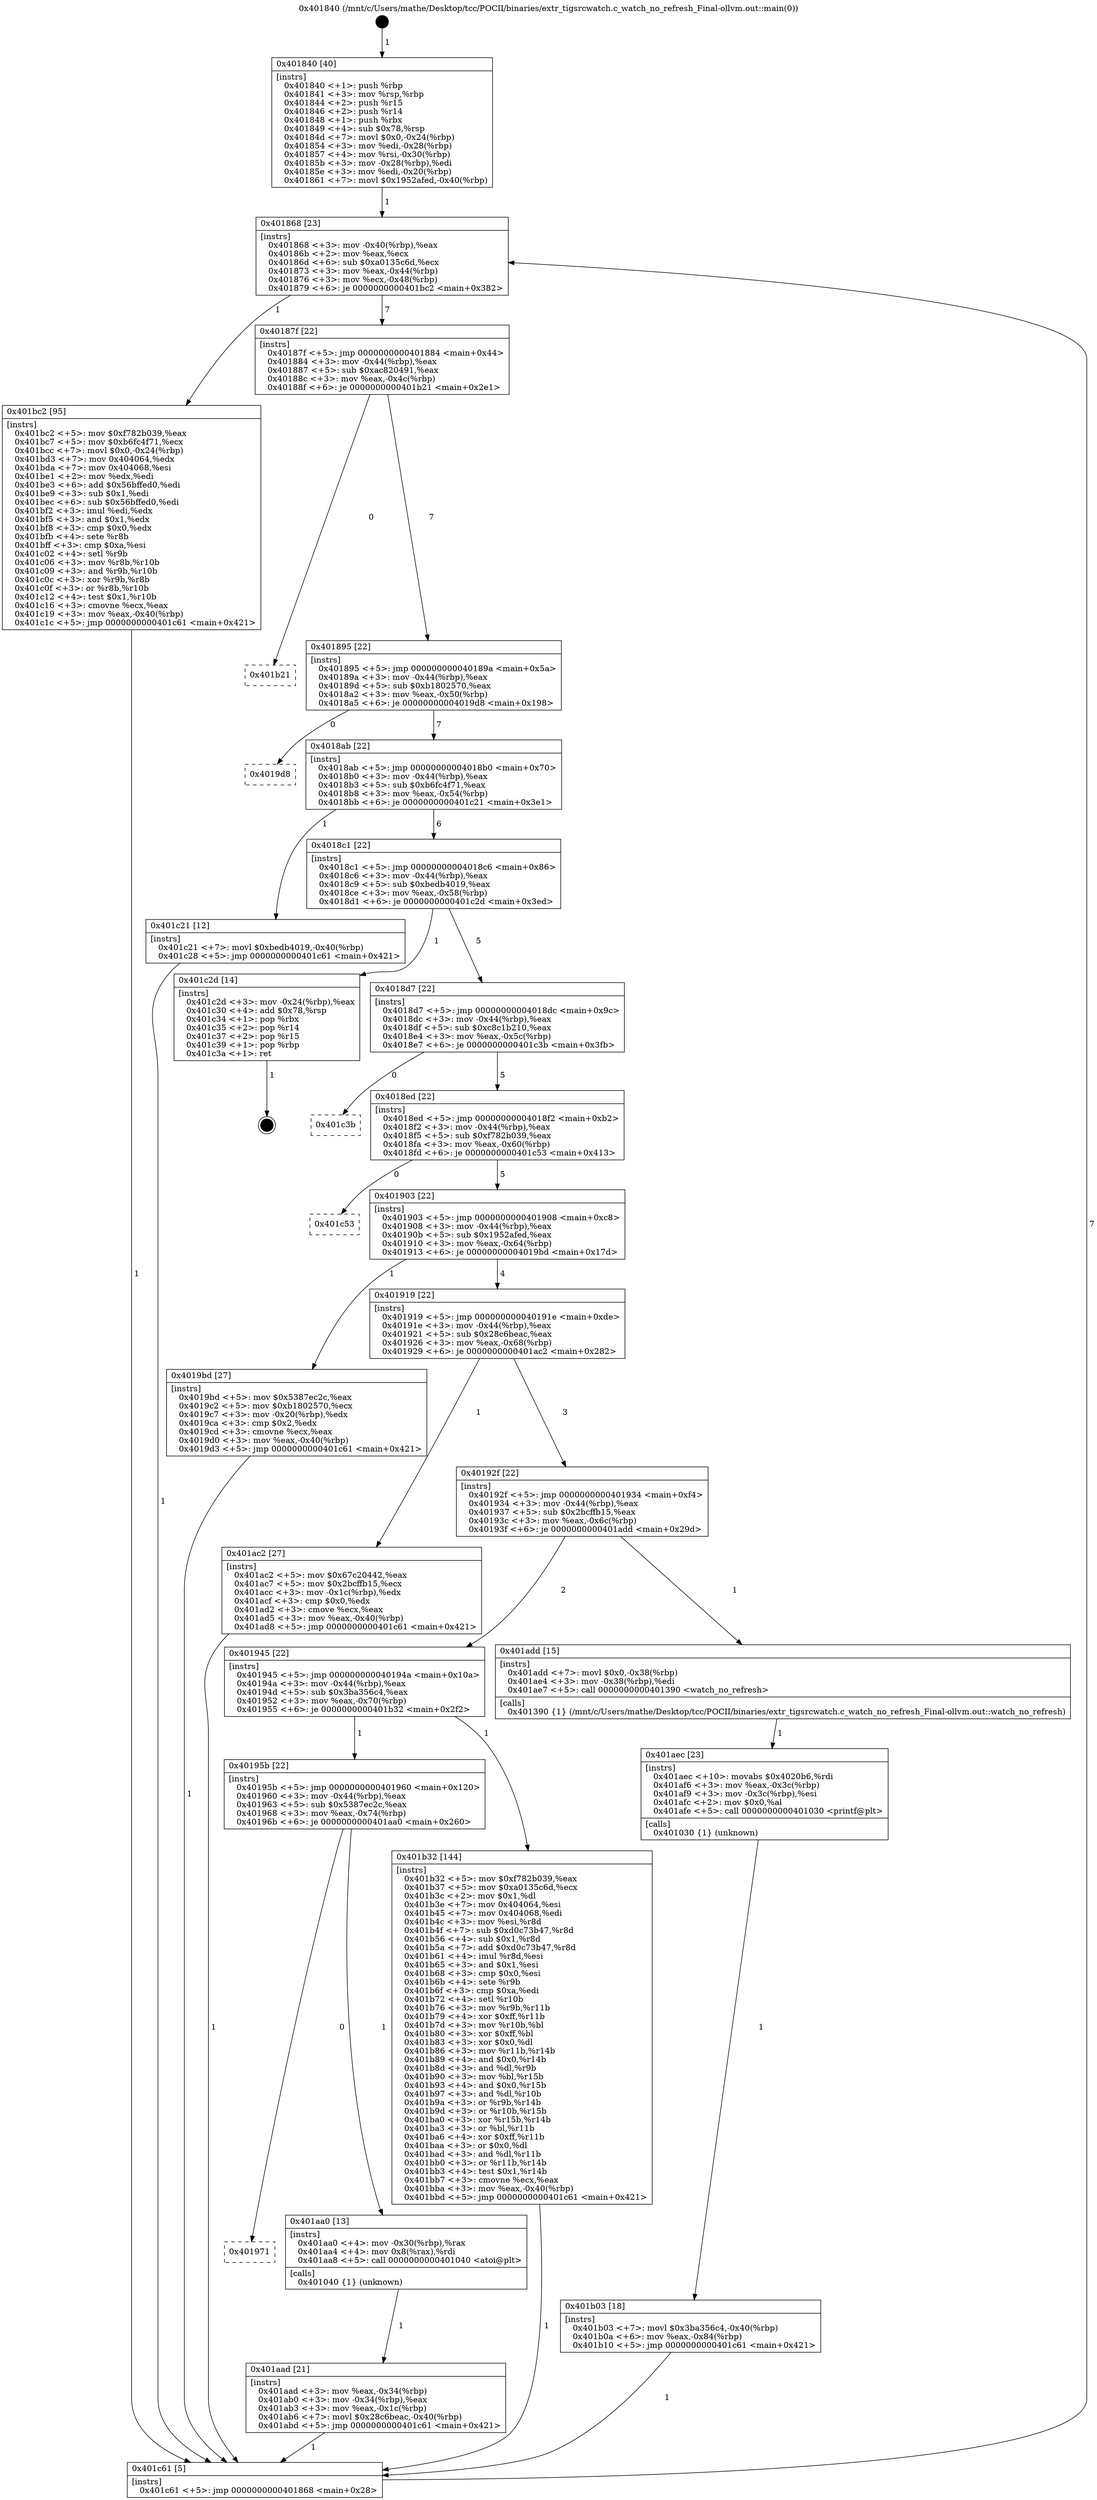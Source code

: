 digraph "0x401840" {
  label = "0x401840 (/mnt/c/Users/mathe/Desktop/tcc/POCII/binaries/extr_tigsrcwatch.c_watch_no_refresh_Final-ollvm.out::main(0))"
  labelloc = "t"
  node[shape=record]

  Entry [label="",width=0.3,height=0.3,shape=circle,fillcolor=black,style=filled]
  "0x401868" [label="{
     0x401868 [23]\l
     | [instrs]\l
     &nbsp;&nbsp;0x401868 \<+3\>: mov -0x40(%rbp),%eax\l
     &nbsp;&nbsp;0x40186b \<+2\>: mov %eax,%ecx\l
     &nbsp;&nbsp;0x40186d \<+6\>: sub $0xa0135c6d,%ecx\l
     &nbsp;&nbsp;0x401873 \<+3\>: mov %eax,-0x44(%rbp)\l
     &nbsp;&nbsp;0x401876 \<+3\>: mov %ecx,-0x48(%rbp)\l
     &nbsp;&nbsp;0x401879 \<+6\>: je 0000000000401bc2 \<main+0x382\>\l
  }"]
  "0x401bc2" [label="{
     0x401bc2 [95]\l
     | [instrs]\l
     &nbsp;&nbsp;0x401bc2 \<+5\>: mov $0xf782b039,%eax\l
     &nbsp;&nbsp;0x401bc7 \<+5\>: mov $0xb6fc4f71,%ecx\l
     &nbsp;&nbsp;0x401bcc \<+7\>: movl $0x0,-0x24(%rbp)\l
     &nbsp;&nbsp;0x401bd3 \<+7\>: mov 0x404064,%edx\l
     &nbsp;&nbsp;0x401bda \<+7\>: mov 0x404068,%esi\l
     &nbsp;&nbsp;0x401be1 \<+2\>: mov %edx,%edi\l
     &nbsp;&nbsp;0x401be3 \<+6\>: add $0x56bffed0,%edi\l
     &nbsp;&nbsp;0x401be9 \<+3\>: sub $0x1,%edi\l
     &nbsp;&nbsp;0x401bec \<+6\>: sub $0x56bffed0,%edi\l
     &nbsp;&nbsp;0x401bf2 \<+3\>: imul %edi,%edx\l
     &nbsp;&nbsp;0x401bf5 \<+3\>: and $0x1,%edx\l
     &nbsp;&nbsp;0x401bf8 \<+3\>: cmp $0x0,%edx\l
     &nbsp;&nbsp;0x401bfb \<+4\>: sete %r8b\l
     &nbsp;&nbsp;0x401bff \<+3\>: cmp $0xa,%esi\l
     &nbsp;&nbsp;0x401c02 \<+4\>: setl %r9b\l
     &nbsp;&nbsp;0x401c06 \<+3\>: mov %r8b,%r10b\l
     &nbsp;&nbsp;0x401c09 \<+3\>: and %r9b,%r10b\l
     &nbsp;&nbsp;0x401c0c \<+3\>: xor %r9b,%r8b\l
     &nbsp;&nbsp;0x401c0f \<+3\>: or %r8b,%r10b\l
     &nbsp;&nbsp;0x401c12 \<+4\>: test $0x1,%r10b\l
     &nbsp;&nbsp;0x401c16 \<+3\>: cmovne %ecx,%eax\l
     &nbsp;&nbsp;0x401c19 \<+3\>: mov %eax,-0x40(%rbp)\l
     &nbsp;&nbsp;0x401c1c \<+5\>: jmp 0000000000401c61 \<main+0x421\>\l
  }"]
  "0x40187f" [label="{
     0x40187f [22]\l
     | [instrs]\l
     &nbsp;&nbsp;0x40187f \<+5\>: jmp 0000000000401884 \<main+0x44\>\l
     &nbsp;&nbsp;0x401884 \<+3\>: mov -0x44(%rbp),%eax\l
     &nbsp;&nbsp;0x401887 \<+5\>: sub $0xac820491,%eax\l
     &nbsp;&nbsp;0x40188c \<+3\>: mov %eax,-0x4c(%rbp)\l
     &nbsp;&nbsp;0x40188f \<+6\>: je 0000000000401b21 \<main+0x2e1\>\l
  }"]
  Exit [label="",width=0.3,height=0.3,shape=circle,fillcolor=black,style=filled,peripheries=2]
  "0x401b21" [label="{
     0x401b21\l
  }", style=dashed]
  "0x401895" [label="{
     0x401895 [22]\l
     | [instrs]\l
     &nbsp;&nbsp;0x401895 \<+5\>: jmp 000000000040189a \<main+0x5a\>\l
     &nbsp;&nbsp;0x40189a \<+3\>: mov -0x44(%rbp),%eax\l
     &nbsp;&nbsp;0x40189d \<+5\>: sub $0xb1802570,%eax\l
     &nbsp;&nbsp;0x4018a2 \<+3\>: mov %eax,-0x50(%rbp)\l
     &nbsp;&nbsp;0x4018a5 \<+6\>: je 00000000004019d8 \<main+0x198\>\l
  }"]
  "0x401b03" [label="{
     0x401b03 [18]\l
     | [instrs]\l
     &nbsp;&nbsp;0x401b03 \<+7\>: movl $0x3ba356c4,-0x40(%rbp)\l
     &nbsp;&nbsp;0x401b0a \<+6\>: mov %eax,-0x84(%rbp)\l
     &nbsp;&nbsp;0x401b10 \<+5\>: jmp 0000000000401c61 \<main+0x421\>\l
  }"]
  "0x4019d8" [label="{
     0x4019d8\l
  }", style=dashed]
  "0x4018ab" [label="{
     0x4018ab [22]\l
     | [instrs]\l
     &nbsp;&nbsp;0x4018ab \<+5\>: jmp 00000000004018b0 \<main+0x70\>\l
     &nbsp;&nbsp;0x4018b0 \<+3\>: mov -0x44(%rbp),%eax\l
     &nbsp;&nbsp;0x4018b3 \<+5\>: sub $0xb6fc4f71,%eax\l
     &nbsp;&nbsp;0x4018b8 \<+3\>: mov %eax,-0x54(%rbp)\l
     &nbsp;&nbsp;0x4018bb \<+6\>: je 0000000000401c21 \<main+0x3e1\>\l
  }"]
  "0x401aec" [label="{
     0x401aec [23]\l
     | [instrs]\l
     &nbsp;&nbsp;0x401aec \<+10\>: movabs $0x4020b6,%rdi\l
     &nbsp;&nbsp;0x401af6 \<+3\>: mov %eax,-0x3c(%rbp)\l
     &nbsp;&nbsp;0x401af9 \<+3\>: mov -0x3c(%rbp),%esi\l
     &nbsp;&nbsp;0x401afc \<+2\>: mov $0x0,%al\l
     &nbsp;&nbsp;0x401afe \<+5\>: call 0000000000401030 \<printf@plt\>\l
     | [calls]\l
     &nbsp;&nbsp;0x401030 \{1\} (unknown)\l
  }"]
  "0x401c21" [label="{
     0x401c21 [12]\l
     | [instrs]\l
     &nbsp;&nbsp;0x401c21 \<+7\>: movl $0xbedb4019,-0x40(%rbp)\l
     &nbsp;&nbsp;0x401c28 \<+5\>: jmp 0000000000401c61 \<main+0x421\>\l
  }"]
  "0x4018c1" [label="{
     0x4018c1 [22]\l
     | [instrs]\l
     &nbsp;&nbsp;0x4018c1 \<+5\>: jmp 00000000004018c6 \<main+0x86\>\l
     &nbsp;&nbsp;0x4018c6 \<+3\>: mov -0x44(%rbp),%eax\l
     &nbsp;&nbsp;0x4018c9 \<+5\>: sub $0xbedb4019,%eax\l
     &nbsp;&nbsp;0x4018ce \<+3\>: mov %eax,-0x58(%rbp)\l
     &nbsp;&nbsp;0x4018d1 \<+6\>: je 0000000000401c2d \<main+0x3ed\>\l
  }"]
  "0x401aad" [label="{
     0x401aad [21]\l
     | [instrs]\l
     &nbsp;&nbsp;0x401aad \<+3\>: mov %eax,-0x34(%rbp)\l
     &nbsp;&nbsp;0x401ab0 \<+3\>: mov -0x34(%rbp),%eax\l
     &nbsp;&nbsp;0x401ab3 \<+3\>: mov %eax,-0x1c(%rbp)\l
     &nbsp;&nbsp;0x401ab6 \<+7\>: movl $0x28c6beac,-0x40(%rbp)\l
     &nbsp;&nbsp;0x401abd \<+5\>: jmp 0000000000401c61 \<main+0x421\>\l
  }"]
  "0x401c2d" [label="{
     0x401c2d [14]\l
     | [instrs]\l
     &nbsp;&nbsp;0x401c2d \<+3\>: mov -0x24(%rbp),%eax\l
     &nbsp;&nbsp;0x401c30 \<+4\>: add $0x78,%rsp\l
     &nbsp;&nbsp;0x401c34 \<+1\>: pop %rbx\l
     &nbsp;&nbsp;0x401c35 \<+2\>: pop %r14\l
     &nbsp;&nbsp;0x401c37 \<+2\>: pop %r15\l
     &nbsp;&nbsp;0x401c39 \<+1\>: pop %rbp\l
     &nbsp;&nbsp;0x401c3a \<+1\>: ret\l
  }"]
  "0x4018d7" [label="{
     0x4018d7 [22]\l
     | [instrs]\l
     &nbsp;&nbsp;0x4018d7 \<+5\>: jmp 00000000004018dc \<main+0x9c\>\l
     &nbsp;&nbsp;0x4018dc \<+3\>: mov -0x44(%rbp),%eax\l
     &nbsp;&nbsp;0x4018df \<+5\>: sub $0xc8c1b210,%eax\l
     &nbsp;&nbsp;0x4018e4 \<+3\>: mov %eax,-0x5c(%rbp)\l
     &nbsp;&nbsp;0x4018e7 \<+6\>: je 0000000000401c3b \<main+0x3fb\>\l
  }"]
  "0x401971" [label="{
     0x401971\l
  }", style=dashed]
  "0x401c3b" [label="{
     0x401c3b\l
  }", style=dashed]
  "0x4018ed" [label="{
     0x4018ed [22]\l
     | [instrs]\l
     &nbsp;&nbsp;0x4018ed \<+5\>: jmp 00000000004018f2 \<main+0xb2\>\l
     &nbsp;&nbsp;0x4018f2 \<+3\>: mov -0x44(%rbp),%eax\l
     &nbsp;&nbsp;0x4018f5 \<+5\>: sub $0xf782b039,%eax\l
     &nbsp;&nbsp;0x4018fa \<+3\>: mov %eax,-0x60(%rbp)\l
     &nbsp;&nbsp;0x4018fd \<+6\>: je 0000000000401c53 \<main+0x413\>\l
  }"]
  "0x401aa0" [label="{
     0x401aa0 [13]\l
     | [instrs]\l
     &nbsp;&nbsp;0x401aa0 \<+4\>: mov -0x30(%rbp),%rax\l
     &nbsp;&nbsp;0x401aa4 \<+4\>: mov 0x8(%rax),%rdi\l
     &nbsp;&nbsp;0x401aa8 \<+5\>: call 0000000000401040 \<atoi@plt\>\l
     | [calls]\l
     &nbsp;&nbsp;0x401040 \{1\} (unknown)\l
  }"]
  "0x401c53" [label="{
     0x401c53\l
  }", style=dashed]
  "0x401903" [label="{
     0x401903 [22]\l
     | [instrs]\l
     &nbsp;&nbsp;0x401903 \<+5\>: jmp 0000000000401908 \<main+0xc8\>\l
     &nbsp;&nbsp;0x401908 \<+3\>: mov -0x44(%rbp),%eax\l
     &nbsp;&nbsp;0x40190b \<+5\>: sub $0x1952afed,%eax\l
     &nbsp;&nbsp;0x401910 \<+3\>: mov %eax,-0x64(%rbp)\l
     &nbsp;&nbsp;0x401913 \<+6\>: je 00000000004019bd \<main+0x17d\>\l
  }"]
  "0x40195b" [label="{
     0x40195b [22]\l
     | [instrs]\l
     &nbsp;&nbsp;0x40195b \<+5\>: jmp 0000000000401960 \<main+0x120\>\l
     &nbsp;&nbsp;0x401960 \<+3\>: mov -0x44(%rbp),%eax\l
     &nbsp;&nbsp;0x401963 \<+5\>: sub $0x5387ec2c,%eax\l
     &nbsp;&nbsp;0x401968 \<+3\>: mov %eax,-0x74(%rbp)\l
     &nbsp;&nbsp;0x40196b \<+6\>: je 0000000000401aa0 \<main+0x260\>\l
  }"]
  "0x4019bd" [label="{
     0x4019bd [27]\l
     | [instrs]\l
     &nbsp;&nbsp;0x4019bd \<+5\>: mov $0x5387ec2c,%eax\l
     &nbsp;&nbsp;0x4019c2 \<+5\>: mov $0xb1802570,%ecx\l
     &nbsp;&nbsp;0x4019c7 \<+3\>: mov -0x20(%rbp),%edx\l
     &nbsp;&nbsp;0x4019ca \<+3\>: cmp $0x2,%edx\l
     &nbsp;&nbsp;0x4019cd \<+3\>: cmovne %ecx,%eax\l
     &nbsp;&nbsp;0x4019d0 \<+3\>: mov %eax,-0x40(%rbp)\l
     &nbsp;&nbsp;0x4019d3 \<+5\>: jmp 0000000000401c61 \<main+0x421\>\l
  }"]
  "0x401919" [label="{
     0x401919 [22]\l
     | [instrs]\l
     &nbsp;&nbsp;0x401919 \<+5\>: jmp 000000000040191e \<main+0xde\>\l
     &nbsp;&nbsp;0x40191e \<+3\>: mov -0x44(%rbp),%eax\l
     &nbsp;&nbsp;0x401921 \<+5\>: sub $0x28c6beac,%eax\l
     &nbsp;&nbsp;0x401926 \<+3\>: mov %eax,-0x68(%rbp)\l
     &nbsp;&nbsp;0x401929 \<+6\>: je 0000000000401ac2 \<main+0x282\>\l
  }"]
  "0x401c61" [label="{
     0x401c61 [5]\l
     | [instrs]\l
     &nbsp;&nbsp;0x401c61 \<+5\>: jmp 0000000000401868 \<main+0x28\>\l
  }"]
  "0x401840" [label="{
     0x401840 [40]\l
     | [instrs]\l
     &nbsp;&nbsp;0x401840 \<+1\>: push %rbp\l
     &nbsp;&nbsp;0x401841 \<+3\>: mov %rsp,%rbp\l
     &nbsp;&nbsp;0x401844 \<+2\>: push %r15\l
     &nbsp;&nbsp;0x401846 \<+2\>: push %r14\l
     &nbsp;&nbsp;0x401848 \<+1\>: push %rbx\l
     &nbsp;&nbsp;0x401849 \<+4\>: sub $0x78,%rsp\l
     &nbsp;&nbsp;0x40184d \<+7\>: movl $0x0,-0x24(%rbp)\l
     &nbsp;&nbsp;0x401854 \<+3\>: mov %edi,-0x28(%rbp)\l
     &nbsp;&nbsp;0x401857 \<+4\>: mov %rsi,-0x30(%rbp)\l
     &nbsp;&nbsp;0x40185b \<+3\>: mov -0x28(%rbp),%edi\l
     &nbsp;&nbsp;0x40185e \<+3\>: mov %edi,-0x20(%rbp)\l
     &nbsp;&nbsp;0x401861 \<+7\>: movl $0x1952afed,-0x40(%rbp)\l
  }"]
  "0x401b32" [label="{
     0x401b32 [144]\l
     | [instrs]\l
     &nbsp;&nbsp;0x401b32 \<+5\>: mov $0xf782b039,%eax\l
     &nbsp;&nbsp;0x401b37 \<+5\>: mov $0xa0135c6d,%ecx\l
     &nbsp;&nbsp;0x401b3c \<+2\>: mov $0x1,%dl\l
     &nbsp;&nbsp;0x401b3e \<+7\>: mov 0x404064,%esi\l
     &nbsp;&nbsp;0x401b45 \<+7\>: mov 0x404068,%edi\l
     &nbsp;&nbsp;0x401b4c \<+3\>: mov %esi,%r8d\l
     &nbsp;&nbsp;0x401b4f \<+7\>: sub $0xd0c73b47,%r8d\l
     &nbsp;&nbsp;0x401b56 \<+4\>: sub $0x1,%r8d\l
     &nbsp;&nbsp;0x401b5a \<+7\>: add $0xd0c73b47,%r8d\l
     &nbsp;&nbsp;0x401b61 \<+4\>: imul %r8d,%esi\l
     &nbsp;&nbsp;0x401b65 \<+3\>: and $0x1,%esi\l
     &nbsp;&nbsp;0x401b68 \<+3\>: cmp $0x0,%esi\l
     &nbsp;&nbsp;0x401b6b \<+4\>: sete %r9b\l
     &nbsp;&nbsp;0x401b6f \<+3\>: cmp $0xa,%edi\l
     &nbsp;&nbsp;0x401b72 \<+4\>: setl %r10b\l
     &nbsp;&nbsp;0x401b76 \<+3\>: mov %r9b,%r11b\l
     &nbsp;&nbsp;0x401b79 \<+4\>: xor $0xff,%r11b\l
     &nbsp;&nbsp;0x401b7d \<+3\>: mov %r10b,%bl\l
     &nbsp;&nbsp;0x401b80 \<+3\>: xor $0xff,%bl\l
     &nbsp;&nbsp;0x401b83 \<+3\>: xor $0x0,%dl\l
     &nbsp;&nbsp;0x401b86 \<+3\>: mov %r11b,%r14b\l
     &nbsp;&nbsp;0x401b89 \<+4\>: and $0x0,%r14b\l
     &nbsp;&nbsp;0x401b8d \<+3\>: and %dl,%r9b\l
     &nbsp;&nbsp;0x401b90 \<+3\>: mov %bl,%r15b\l
     &nbsp;&nbsp;0x401b93 \<+4\>: and $0x0,%r15b\l
     &nbsp;&nbsp;0x401b97 \<+3\>: and %dl,%r10b\l
     &nbsp;&nbsp;0x401b9a \<+3\>: or %r9b,%r14b\l
     &nbsp;&nbsp;0x401b9d \<+3\>: or %r10b,%r15b\l
     &nbsp;&nbsp;0x401ba0 \<+3\>: xor %r15b,%r14b\l
     &nbsp;&nbsp;0x401ba3 \<+3\>: or %bl,%r11b\l
     &nbsp;&nbsp;0x401ba6 \<+4\>: xor $0xff,%r11b\l
     &nbsp;&nbsp;0x401baa \<+3\>: or $0x0,%dl\l
     &nbsp;&nbsp;0x401bad \<+3\>: and %dl,%r11b\l
     &nbsp;&nbsp;0x401bb0 \<+3\>: or %r11b,%r14b\l
     &nbsp;&nbsp;0x401bb3 \<+4\>: test $0x1,%r14b\l
     &nbsp;&nbsp;0x401bb7 \<+3\>: cmovne %ecx,%eax\l
     &nbsp;&nbsp;0x401bba \<+3\>: mov %eax,-0x40(%rbp)\l
     &nbsp;&nbsp;0x401bbd \<+5\>: jmp 0000000000401c61 \<main+0x421\>\l
  }"]
  "0x401ac2" [label="{
     0x401ac2 [27]\l
     | [instrs]\l
     &nbsp;&nbsp;0x401ac2 \<+5\>: mov $0x67c20442,%eax\l
     &nbsp;&nbsp;0x401ac7 \<+5\>: mov $0x2bcffb15,%ecx\l
     &nbsp;&nbsp;0x401acc \<+3\>: mov -0x1c(%rbp),%edx\l
     &nbsp;&nbsp;0x401acf \<+3\>: cmp $0x0,%edx\l
     &nbsp;&nbsp;0x401ad2 \<+3\>: cmove %ecx,%eax\l
     &nbsp;&nbsp;0x401ad5 \<+3\>: mov %eax,-0x40(%rbp)\l
     &nbsp;&nbsp;0x401ad8 \<+5\>: jmp 0000000000401c61 \<main+0x421\>\l
  }"]
  "0x40192f" [label="{
     0x40192f [22]\l
     | [instrs]\l
     &nbsp;&nbsp;0x40192f \<+5\>: jmp 0000000000401934 \<main+0xf4\>\l
     &nbsp;&nbsp;0x401934 \<+3\>: mov -0x44(%rbp),%eax\l
     &nbsp;&nbsp;0x401937 \<+5\>: sub $0x2bcffb15,%eax\l
     &nbsp;&nbsp;0x40193c \<+3\>: mov %eax,-0x6c(%rbp)\l
     &nbsp;&nbsp;0x40193f \<+6\>: je 0000000000401add \<main+0x29d\>\l
  }"]
  "0x401945" [label="{
     0x401945 [22]\l
     | [instrs]\l
     &nbsp;&nbsp;0x401945 \<+5\>: jmp 000000000040194a \<main+0x10a\>\l
     &nbsp;&nbsp;0x40194a \<+3\>: mov -0x44(%rbp),%eax\l
     &nbsp;&nbsp;0x40194d \<+5\>: sub $0x3ba356c4,%eax\l
     &nbsp;&nbsp;0x401952 \<+3\>: mov %eax,-0x70(%rbp)\l
     &nbsp;&nbsp;0x401955 \<+6\>: je 0000000000401b32 \<main+0x2f2\>\l
  }"]
  "0x401add" [label="{
     0x401add [15]\l
     | [instrs]\l
     &nbsp;&nbsp;0x401add \<+7\>: movl $0x0,-0x38(%rbp)\l
     &nbsp;&nbsp;0x401ae4 \<+3\>: mov -0x38(%rbp),%edi\l
     &nbsp;&nbsp;0x401ae7 \<+5\>: call 0000000000401390 \<watch_no_refresh\>\l
     | [calls]\l
     &nbsp;&nbsp;0x401390 \{1\} (/mnt/c/Users/mathe/Desktop/tcc/POCII/binaries/extr_tigsrcwatch.c_watch_no_refresh_Final-ollvm.out::watch_no_refresh)\l
  }"]
  Entry -> "0x401840" [label=" 1"]
  "0x401868" -> "0x401bc2" [label=" 1"]
  "0x401868" -> "0x40187f" [label=" 7"]
  "0x401c2d" -> Exit [label=" 1"]
  "0x40187f" -> "0x401b21" [label=" 0"]
  "0x40187f" -> "0x401895" [label=" 7"]
  "0x401c21" -> "0x401c61" [label=" 1"]
  "0x401895" -> "0x4019d8" [label=" 0"]
  "0x401895" -> "0x4018ab" [label=" 7"]
  "0x401bc2" -> "0x401c61" [label=" 1"]
  "0x4018ab" -> "0x401c21" [label=" 1"]
  "0x4018ab" -> "0x4018c1" [label=" 6"]
  "0x401b32" -> "0x401c61" [label=" 1"]
  "0x4018c1" -> "0x401c2d" [label=" 1"]
  "0x4018c1" -> "0x4018d7" [label=" 5"]
  "0x401b03" -> "0x401c61" [label=" 1"]
  "0x4018d7" -> "0x401c3b" [label=" 0"]
  "0x4018d7" -> "0x4018ed" [label=" 5"]
  "0x401aec" -> "0x401b03" [label=" 1"]
  "0x4018ed" -> "0x401c53" [label=" 0"]
  "0x4018ed" -> "0x401903" [label=" 5"]
  "0x401add" -> "0x401aec" [label=" 1"]
  "0x401903" -> "0x4019bd" [label=" 1"]
  "0x401903" -> "0x401919" [label=" 4"]
  "0x4019bd" -> "0x401c61" [label=" 1"]
  "0x401840" -> "0x401868" [label=" 1"]
  "0x401c61" -> "0x401868" [label=" 7"]
  "0x401aad" -> "0x401c61" [label=" 1"]
  "0x401919" -> "0x401ac2" [label=" 1"]
  "0x401919" -> "0x40192f" [label=" 3"]
  "0x401aa0" -> "0x401aad" [label=" 1"]
  "0x40192f" -> "0x401add" [label=" 1"]
  "0x40192f" -> "0x401945" [label=" 2"]
  "0x40195b" -> "0x401971" [label=" 0"]
  "0x401945" -> "0x401b32" [label=" 1"]
  "0x401945" -> "0x40195b" [label=" 1"]
  "0x401ac2" -> "0x401c61" [label=" 1"]
  "0x40195b" -> "0x401aa0" [label=" 1"]
}
